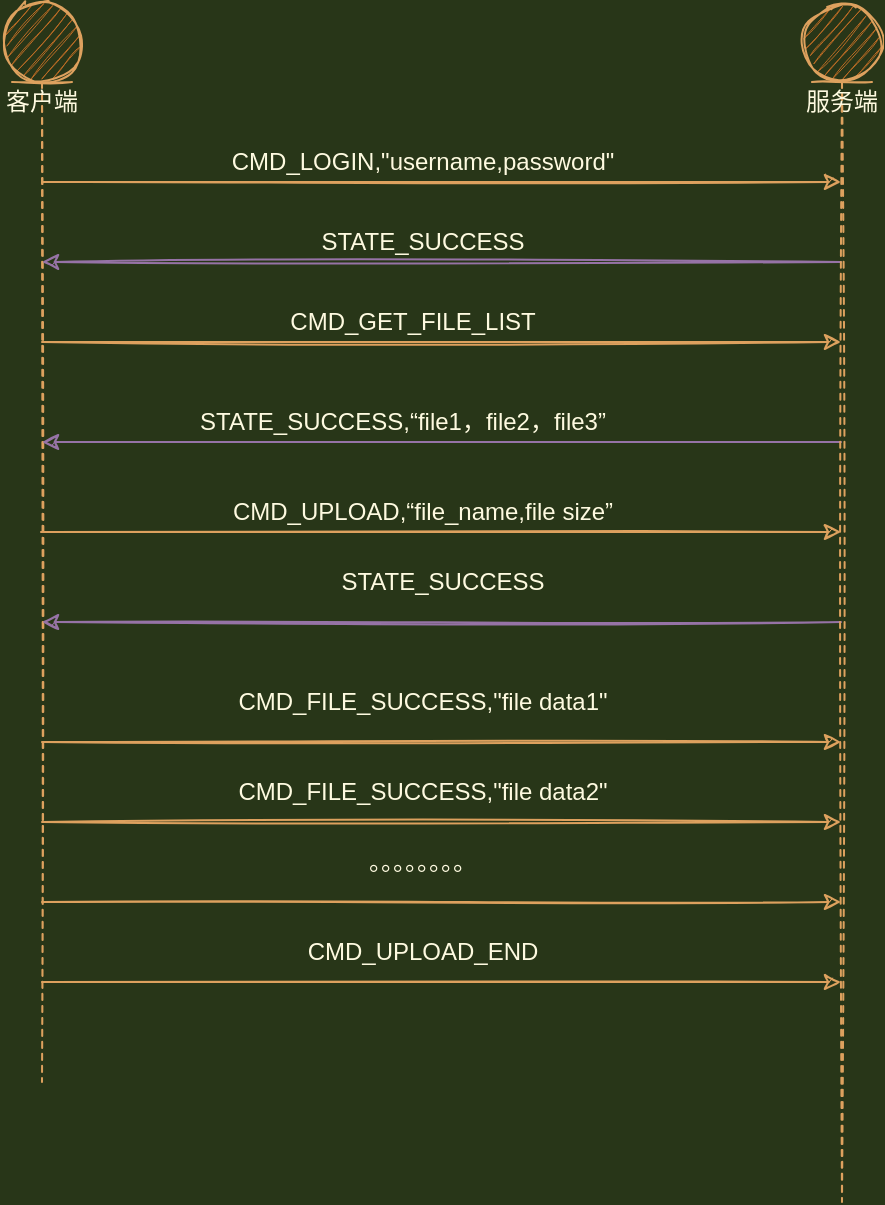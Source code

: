 <mxfile version="20.2.3" type="device"><diagram id="e4YqSIGGWRYkpiAgDivZ" name="第 1 页"><mxGraphModel dx="1246" dy="633" grid="1" gridSize="10" guides="1" tooltips="1" connect="1" arrows="1" fold="1" page="1" pageScale="1" pageWidth="827" pageHeight="1169" background="#283618" math="0" shadow="0"><root><mxCell id="0"/><mxCell id="1" parent="0"/><mxCell id="6l9-L8xBsr80kgi65dX6-1" style="edgeStyle=orthogonalEdgeStyle;rounded=1;orthogonalLoop=1;jettySize=auto;html=1;fontColor=#FEFAE0;strokeColor=#DDA15E;fillColor=#BC6C25;sketch=1;curved=1;labelBackgroundColor=#283618;" edge="1" parent="1" source="6l9-L8xBsr80kgi65dX6-4" target="6l9-L8xBsr80kgi65dX6-12"><mxGeometry relative="1" as="geometry"><Array as="points"><mxPoint x="340" y="390"/><mxPoint x="340" y="390"/></Array></mxGeometry></mxCell><mxCell id="6l9-L8xBsr80kgi65dX6-2" style="edgeStyle=orthogonalEdgeStyle;rounded=1;orthogonalLoop=1;jettySize=auto;html=1;fontColor=#FEFAE0;strokeColor=#DDA15E;fillColor=#BC6C25;sketch=1;curved=1;labelBackgroundColor=#283618;" edge="1" parent="1" source="6l9-L8xBsr80kgi65dX6-4" target="6l9-L8xBsr80kgi65dX6-12"><mxGeometry relative="1" as="geometry"><Array as="points"><mxPoint x="350" y="470"/><mxPoint x="350" y="470"/></Array></mxGeometry></mxCell><mxCell id="6l9-L8xBsr80kgi65dX6-3" style="edgeStyle=orthogonalEdgeStyle;rounded=1;orthogonalLoop=1;jettySize=auto;html=1;fontColor=#FEFAE0;strokeColor=#DDA15E;fillColor=#BC6C25;sketch=1;curved=1;labelBackgroundColor=#283618;" edge="1" parent="1"><mxGeometry relative="1" as="geometry"><mxPoint x="209.5" y="565" as="sourcePoint"/><mxPoint x="609.5" y="565" as="targetPoint"/><Array as="points"><mxPoint x="410" y="565"/><mxPoint x="410" y="565"/></Array></mxGeometry></mxCell><mxCell id="6l9-L8xBsr80kgi65dX6-24" style="edgeStyle=orthogonalEdgeStyle;rounded=1;orthogonalLoop=1;jettySize=auto;html=1;fontColor=#FEFAE0;strokeColor=#DDA15E;fillColor=#BC6C25;sketch=1;curved=1;" edge="1" parent="1" source="6l9-L8xBsr80kgi65dX6-4" target="6l9-L8xBsr80kgi65dX6-12"><mxGeometry relative="1" as="geometry"><Array as="points"><mxPoint x="440" y="670"/><mxPoint x="440" y="670"/></Array></mxGeometry></mxCell><mxCell id="6l9-L8xBsr80kgi65dX6-25" style="edgeStyle=orthogonalEdgeStyle;rounded=1;orthogonalLoop=1;jettySize=auto;html=1;fontColor=#FEFAE0;strokeColor=#DDA15E;fillColor=#BC6C25;sketch=1;curved=1;" edge="1" parent="1" source="6l9-L8xBsr80kgi65dX6-4" target="6l9-L8xBsr80kgi65dX6-12"><mxGeometry relative="1" as="geometry"><Array as="points"><mxPoint x="430" y="710"/><mxPoint x="430" y="710"/></Array></mxGeometry></mxCell><mxCell id="6l9-L8xBsr80kgi65dX6-26" style="edgeStyle=orthogonalEdgeStyle;rounded=1;orthogonalLoop=1;jettySize=auto;html=1;fontColor=#FEFAE0;strokeColor=#DDA15E;fillColor=#BC6C25;sketch=1;curved=1;" edge="1" parent="1" source="6l9-L8xBsr80kgi65dX6-4" target="6l9-L8xBsr80kgi65dX6-12"><mxGeometry relative="1" as="geometry"><Array as="points"><mxPoint x="430" y="750"/><mxPoint x="430" y="750"/></Array></mxGeometry></mxCell><mxCell id="6l9-L8xBsr80kgi65dX6-27" style="edgeStyle=orthogonalEdgeStyle;rounded=1;orthogonalLoop=1;jettySize=auto;html=1;fontColor=#FEFAE0;strokeColor=#DDA15E;fillColor=#BC6C25;sketch=1;curved=1;" edge="1" parent="1" source="6l9-L8xBsr80kgi65dX6-4" target="6l9-L8xBsr80kgi65dX6-12"><mxGeometry relative="1" as="geometry"><Array as="points"><mxPoint x="410" y="790"/><mxPoint x="410" y="790"/></Array></mxGeometry></mxCell><mxCell id="6l9-L8xBsr80kgi65dX6-4" value="客户端" style="shape=umlLifeline;participant=umlEntity;perimeter=lifelinePerimeter;whiteSpace=wrap;html=1;container=1;collapsible=0;recursiveResize=0;verticalAlign=top;spacingTop=36;outlineConnect=0;fillColor=#BC6C25;strokeColor=#DDA15E;fontColor=#FEFAE0;sketch=1;rounded=1;" vertex="1" parent="1"><mxGeometry x="190" y="300" width="40" height="540" as="geometry"/></mxCell><mxCell id="6l9-L8xBsr80kgi65dX6-5" style="edgeStyle=orthogonalEdgeStyle;rounded=1;orthogonalLoop=1;jettySize=auto;html=1;fontColor=#FEFAE0;strokeColor=#9673a6;fillColor=#e1d5e7;sketch=1;curved=1;labelBackgroundColor=#283618;" edge="1" parent="1" source="6l9-L8xBsr80kgi65dX6-12" target="6l9-L8xBsr80kgi65dX6-4"><mxGeometry relative="1" as="geometry"><Array as="points"><mxPoint x="340" y="430"/><mxPoint x="340" y="430"/></Array></mxGeometry></mxCell><mxCell id="6l9-L8xBsr80kgi65dX6-6" style="edgeStyle=orthogonalEdgeStyle;rounded=1;orthogonalLoop=1;jettySize=auto;html=1;fontColor=#FEFAE0;strokeColor=#9673a6;fillColor=#e1d5e7;sketch=1;curved=1;labelBackgroundColor=#283618;" edge="1" parent="1" source="6l9-L8xBsr80kgi65dX6-12" target="6l9-L8xBsr80kgi65dX6-4"><mxGeometry relative="1" as="geometry"><Array as="points"><mxPoint x="320" y="520"/><mxPoint x="320" y="520"/></Array></mxGeometry></mxCell><mxCell id="6l9-L8xBsr80kgi65dX6-7" style="edgeStyle=orthogonalEdgeStyle;rounded=1;orthogonalLoop=1;jettySize=auto;html=1;fontColor=#FEFAE0;strokeColor=#9673a6;fillColor=#e1d5e7;sketch=1;curved=1;labelBackgroundColor=#283618;" edge="1" parent="1" source="6l9-L8xBsr80kgi65dX6-12" target="6l9-L8xBsr80kgi65dX6-4"><mxGeometry relative="1" as="geometry"><Array as="points"><mxPoint x="430" y="610"/><mxPoint x="430" y="610"/></Array></mxGeometry></mxCell><mxCell id="6l9-L8xBsr80kgi65dX6-12" value="服务端" style="shape=umlLifeline;participant=umlEntity;perimeter=lifelinePerimeter;whiteSpace=wrap;html=1;container=1;collapsible=0;recursiveResize=0;verticalAlign=top;spacingTop=36;outlineConnect=0;fillColor=#BC6C25;strokeColor=#DDA15E;fontColor=#FEFAE0;sketch=1;rounded=1;" vertex="1" parent="1"><mxGeometry x="590" y="300" width="40" height="600" as="geometry"/></mxCell><mxCell id="6l9-L8xBsr80kgi65dX6-13" value="CMD_LOGIN,&quot;username,password&quot;" style="text;html=1;align=center;verticalAlign=middle;resizable=0;points=[];autosize=1;strokeColor=none;fillColor=none;fontColor=#FEFAE0;sketch=1;rounded=1;" vertex="1" parent="1"><mxGeometry x="295" y="365" width="210" height="30" as="geometry"/></mxCell><mxCell id="6l9-L8xBsr80kgi65dX6-14" value="STATE_SUCCESS" style="text;html=1;align=center;verticalAlign=middle;resizable=0;points=[];autosize=1;strokeColor=none;fillColor=none;fontColor=#FEFAE0;sketch=1;rounded=1;" vertex="1" parent="1"><mxGeometry x="335" y="405" width="130" height="30" as="geometry"/></mxCell><mxCell id="6l9-L8xBsr80kgi65dX6-15" value="CMD_GET_FILE_LIST" style="text;html=1;align=center;verticalAlign=middle;resizable=0;points=[];autosize=1;strokeColor=none;fillColor=none;fontColor=#FEFAE0;sketch=1;rounded=1;" vertex="1" parent="1"><mxGeometry x="320" y="445" width="150" height="30" as="geometry"/></mxCell><mxCell id="6l9-L8xBsr80kgi65dX6-16" value="STATE_SUCCESS,“file1，file2，file3”" style="text;html=1;align=center;verticalAlign=middle;resizable=0;points=[];autosize=1;strokeColor=none;fillColor=none;fontColor=#FEFAE0;sketch=1;rounded=1;" vertex="1" parent="1"><mxGeometry x="275" y="495" width="230" height="30" as="geometry"/></mxCell><mxCell id="6l9-L8xBsr80kgi65dX6-17" value="CMD_UPLOAD,“file_name,file size”" style="text;html=1;align=center;verticalAlign=middle;resizable=0;points=[];autosize=1;strokeColor=none;fillColor=none;fontColor=#FEFAE0;sketch=1;rounded=1;" vertex="1" parent="1"><mxGeometry x="295" y="540" width="210" height="30" as="geometry"/></mxCell><mxCell id="6l9-L8xBsr80kgi65dX6-18" value="STATE_SUCCESS" style="text;html=1;align=center;verticalAlign=middle;resizable=0;points=[];autosize=1;strokeColor=none;fillColor=none;fontColor=#FEFAE0;sketch=1;rounded=1;" vertex="1" parent="1"><mxGeometry x="345" y="575" width="130" height="30" as="geometry"/></mxCell><mxCell id="6l9-L8xBsr80kgi65dX6-19" value="CMD_FILE_SUCCESS,&quot;file data1&quot;" style="text;html=1;align=center;verticalAlign=middle;resizable=0;points=[];autosize=1;strokeColor=none;fillColor=none;fontColor=#FEFAE0;sketch=1;rounded=1;" vertex="1" parent="1"><mxGeometry x="295" y="635" width="210" height="30" as="geometry"/></mxCell><mxCell id="6l9-L8xBsr80kgi65dX6-20" value="CMD_FILE_SUCCESS,&quot;file data2&quot;" style="text;html=1;align=center;verticalAlign=middle;resizable=0;points=[];autosize=1;strokeColor=none;fillColor=none;fontColor=#FEFAE0;sketch=1;rounded=1;" vertex="1" parent="1"><mxGeometry x="295" y="680" width="210" height="30" as="geometry"/></mxCell><mxCell id="6l9-L8xBsr80kgi65dX6-21" value="。。。。。。。。" style="text;html=1;align=center;verticalAlign=middle;resizable=0;points=[];autosize=1;strokeColor=none;fillColor=none;fontColor=#FEFAE0;sketch=1;rounded=1;" vertex="1" parent="1"><mxGeometry x="340" y="715" width="120" height="30" as="geometry"/></mxCell><mxCell id="6l9-L8xBsr80kgi65dX6-22" value="CMD_UPLOAD_END" style="text;html=1;align=center;verticalAlign=middle;resizable=0;points=[];autosize=1;strokeColor=none;fillColor=none;fontColor=#FEFAE0;sketch=1;rounded=1;" vertex="1" parent="1"><mxGeometry x="330" y="760" width="140" height="30" as="geometry"/></mxCell></root></mxGraphModel></diagram></mxfile>